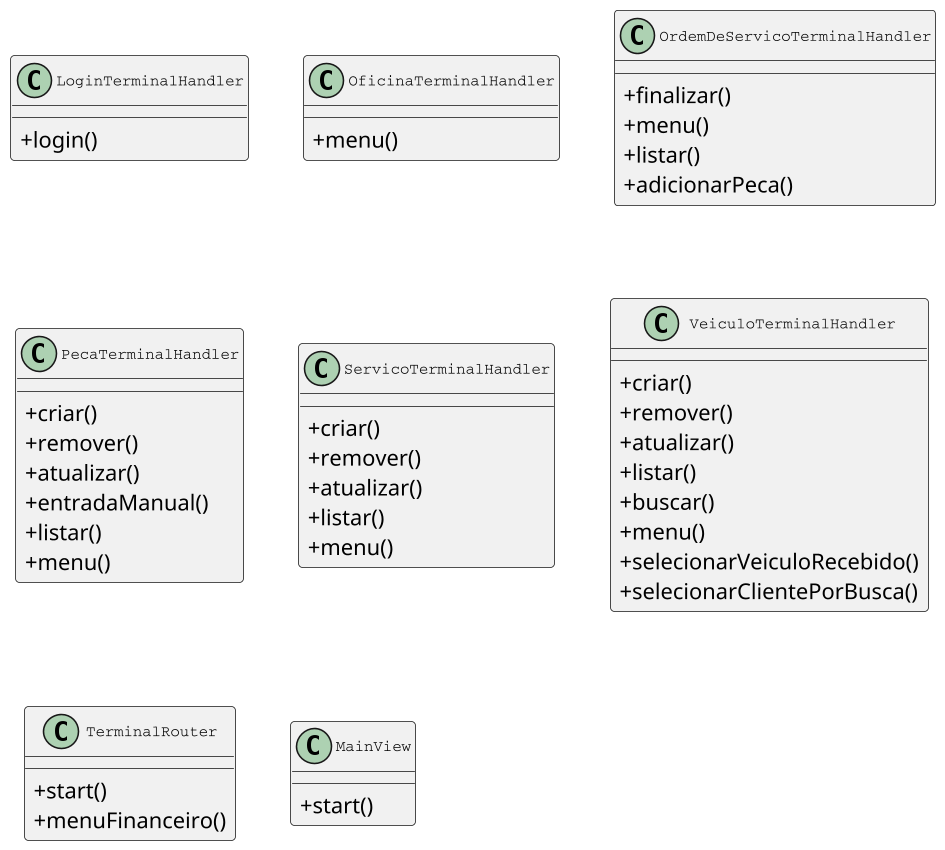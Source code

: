 @startuml
skinparam dpi 150
skinparam classAttributeIconSize 0
skinparam classFontSize 10
skinparam classFontName Courier
skinparam wrapWidth 100
top to bottom direction
skinparam linetype ortho

class LoginTerminalHandler {
  +login()
}

class OficinaTerminalHandler {
  +menu()
}

class OrdemDeServicoTerminalHandler {
  +finalizar()
  +menu()
  +listar()
  +adicionarPeca()
}

class PecaTerminalHandler {
  +criar()
  +remover()
  +atualizar()
  +entradaManual()
  +listar()
  +menu()
}

class ServicoTerminalHandler {
  +criar()
  +remover()
  +atualizar()
  +listar()
  +menu()
}

class VeiculoTerminalHandler {
  +criar()
  +remover()
  +atualizar()
  +listar()
  +buscar()
  +menu()
  +selecionarVeiculoRecebido()
  +selecionarClientePorBusca()
}

class TerminalRouter {
  +start()
  +menuFinanceiro()
}

class MainView {
  +start()
}


@enduml
